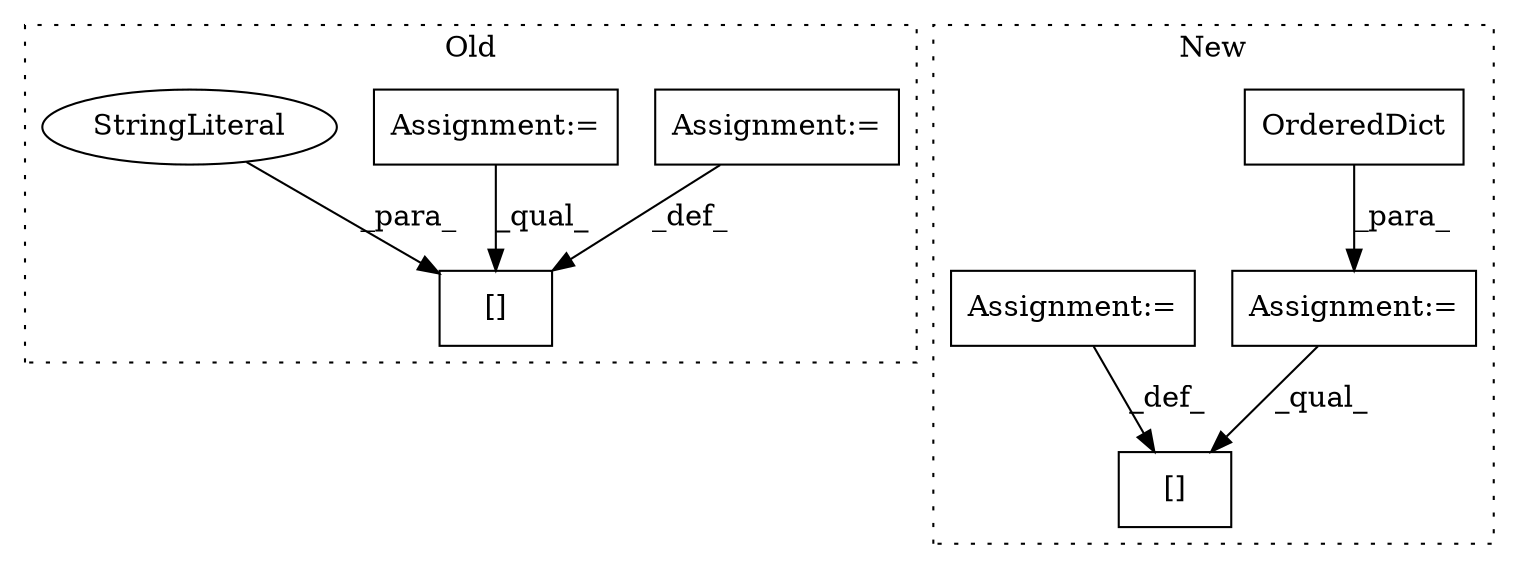 digraph G {
subgraph cluster0 {
1 [label="[]" a="2" s="4755,4770" l="6,1" shape="box"];
4 [label="Assignment:=" a="7" s="4771" l="1" shape="box"];
5 [label="Assignment:=" a="7" s="4215" l="1" shape="box"];
8 [label="StringLiteral" a="45" s="4761" l="9" shape="ellipse"];
label = "Old";
style="dotted";
}
subgraph cluster1 {
2 [label="OrderedDict" a="32" s="4837" l="13" shape="box"];
3 [label="Assignment:=" a="7" s="4836" l="1" shape="box"];
6 [label="[]" a="2" s="4856,4878" l="6,1" shape="box"];
7 [label="Assignment:=" a="7" s="4879" l="1" shape="box"];
label = "New";
style="dotted";
}
2 -> 3 [label="_para_"];
3 -> 6 [label="_qual_"];
4 -> 1 [label="_def_"];
5 -> 1 [label="_qual_"];
7 -> 6 [label="_def_"];
8 -> 1 [label="_para_"];
}